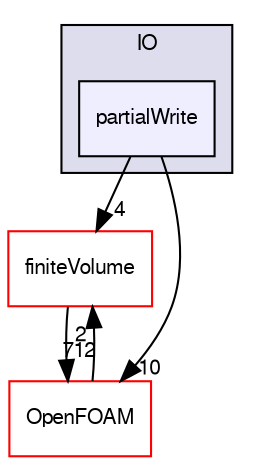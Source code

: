 digraph "src/postProcessing/functionObjects/IO/partialWrite" {
  bgcolor=transparent;
  compound=true
  node [ fontsize="10", fontname="FreeSans"];
  edge [ labelfontsize="10", labelfontname="FreeSans"];
  subgraph clusterdir_7e1bbf069e430012628b2cf2bdbee7f2 {
    graph [ bgcolor="#ddddee", pencolor="black", label="IO" fontname="FreeSans", fontsize="10", URL="dir_7e1bbf069e430012628b2cf2bdbee7f2.html"]
  dir_cf9d02ca9b50f9852d4fe4bfcdeed427 [shape=box, label="partialWrite", style="filled", fillcolor="#eeeeff", pencolor="black", URL="dir_cf9d02ca9b50f9852d4fe4bfcdeed427.html"];
  }
  dir_9bd15774b555cf7259a6fa18f99fe99b [shape=box label="finiteVolume" color="red" URL="dir_9bd15774b555cf7259a6fa18f99fe99b.html"];
  dir_c5473ff19b20e6ec4dfe5c310b3778a8 [shape=box label="OpenFOAM" color="red" URL="dir_c5473ff19b20e6ec4dfe5c310b3778a8.html"];
  dir_9bd15774b555cf7259a6fa18f99fe99b->dir_c5473ff19b20e6ec4dfe5c310b3778a8 [headlabel="712", labeldistance=1.5 headhref="dir_000749_001732.html"];
  dir_c5473ff19b20e6ec4dfe5c310b3778a8->dir_9bd15774b555cf7259a6fa18f99fe99b [headlabel="2", labeldistance=1.5 headhref="dir_001732_000749.html"];
  dir_cf9d02ca9b50f9852d4fe4bfcdeed427->dir_9bd15774b555cf7259a6fa18f99fe99b [headlabel="4", labeldistance=1.5 headhref="dir_002322_000749.html"];
  dir_cf9d02ca9b50f9852d4fe4bfcdeed427->dir_c5473ff19b20e6ec4dfe5c310b3778a8 [headlabel="10", labeldistance=1.5 headhref="dir_002322_001732.html"];
}
